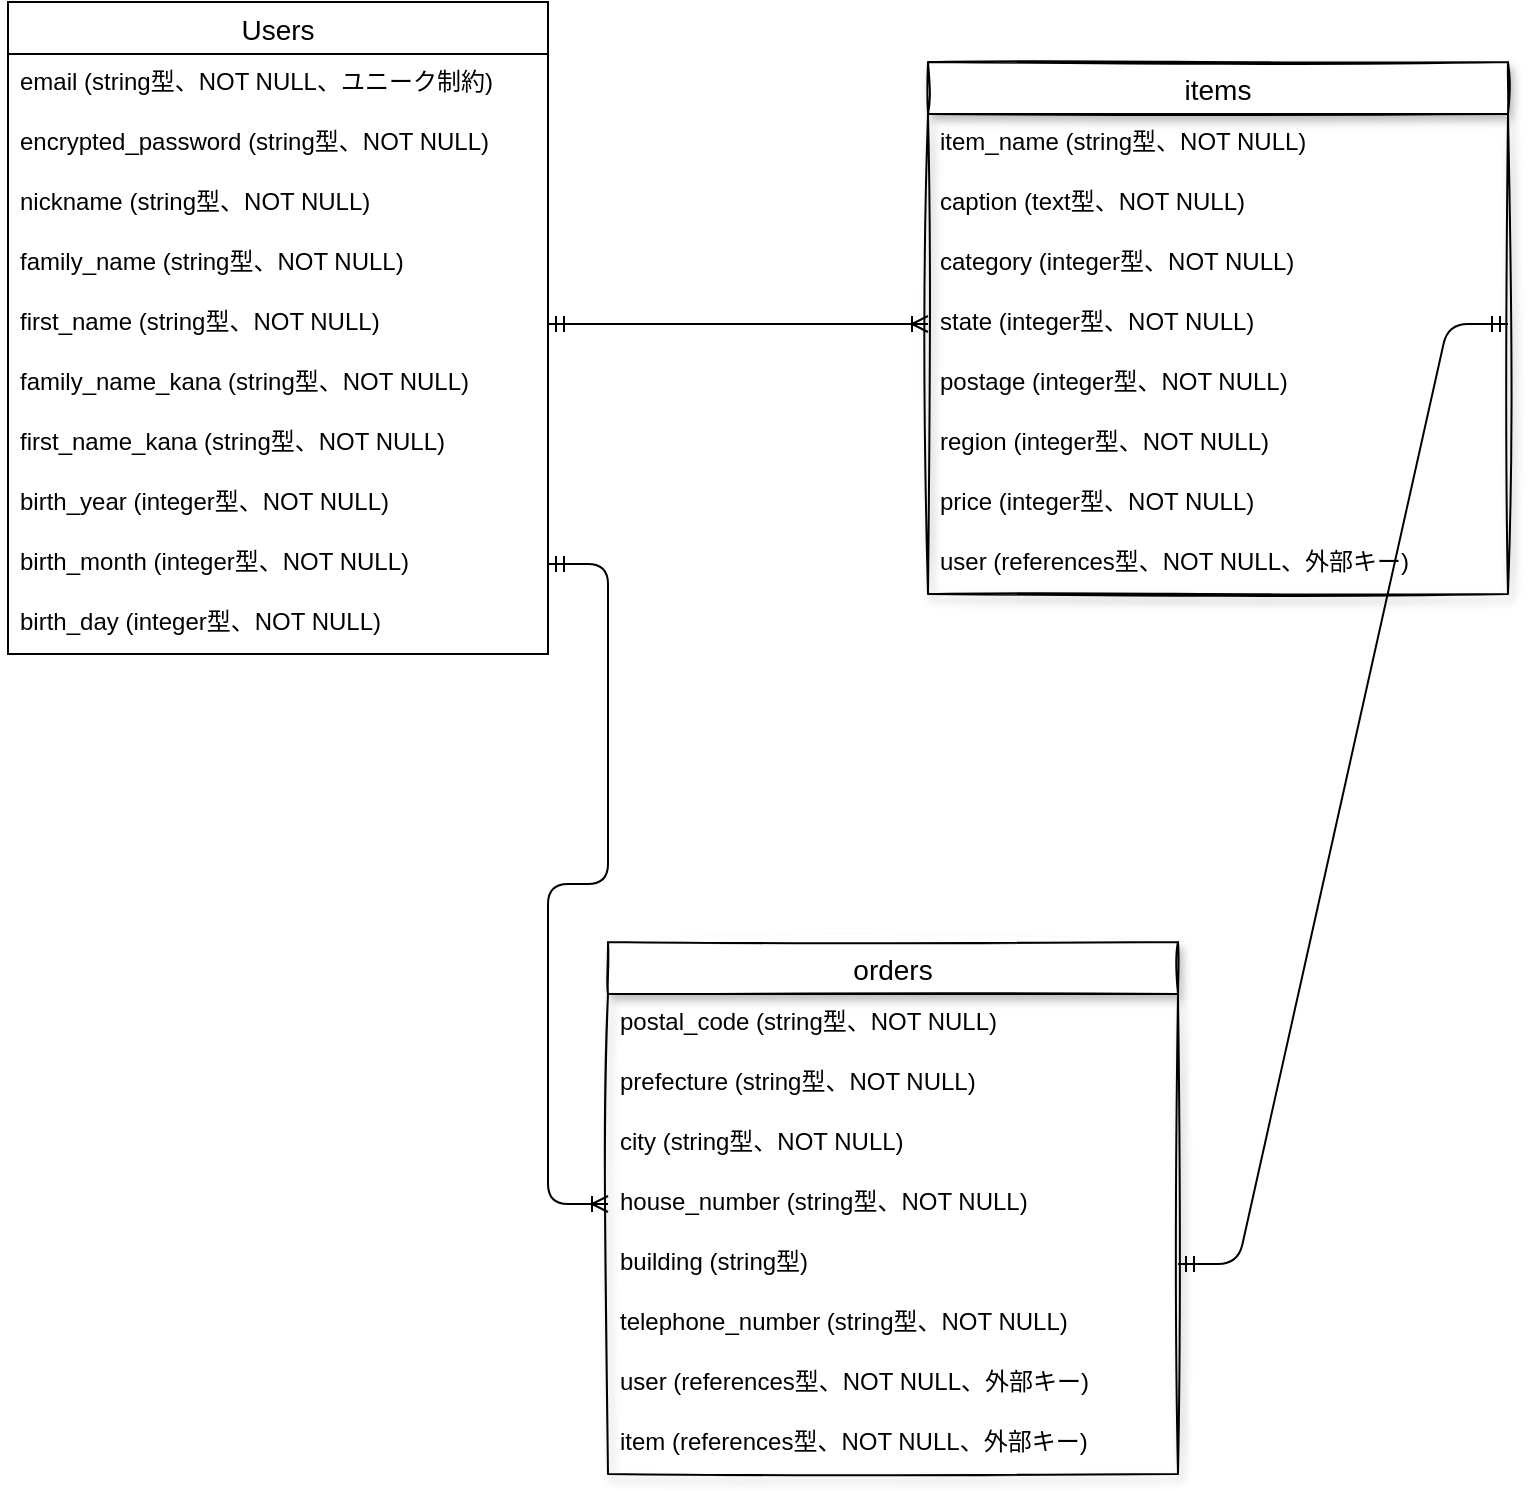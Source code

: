 <mxfile>
    <diagram id="u48HK8V3zfw4ky54GSUu" name="ページ1">
        <mxGraphModel dx="2020" dy="2012" grid="1" gridSize="10" guides="1" tooltips="1" connect="1" arrows="0" fold="1" page="1" pageScale="1" pageWidth="827" pageHeight="1169" math="0" shadow="0">
            <root>
                <mxCell id="0"/>
                <mxCell id="1" parent="0"/>
                <mxCell id="3" value="Users" style="swimlane;fontStyle=0;childLayout=stackLayout;horizontal=1;startSize=26;horizontalStack=0;resizeParent=1;resizeParentMax=0;resizeLast=0;collapsible=1;marginBottom=0;align=center;fontSize=14;" vertex="1" parent="1">
                    <mxGeometry x="40" y="130" width="270" height="326" as="geometry">
                        <mxRectangle x="50" y="70" width="80" height="30" as="alternateBounds"/>
                    </mxGeometry>
                </mxCell>
                <mxCell id="4" value="email (string型、NOT NULL、ユニーク制約)" style="text;strokeColor=none;fillColor=none;spacingLeft=4;spacingRight=4;overflow=hidden;rotatable=0;points=[[0,0.5],[1,0.5]];portConstraint=eastwest;fontSize=12;" vertex="1" parent="3">
                    <mxGeometry y="26" width="270" height="30" as="geometry"/>
                </mxCell>
                <mxCell id="5" value="encrypted_password (string型、NOT NULL)" style="text;strokeColor=none;fillColor=none;spacingLeft=4;spacingRight=4;overflow=hidden;rotatable=0;points=[[0,0.5],[1,0.5]];portConstraint=eastwest;fontSize=12;" vertex="1" parent="3">
                    <mxGeometry y="56" width="270" height="30" as="geometry"/>
                </mxCell>
                <mxCell id="6" value="nickname (string型、NOT NULL)" style="text;strokeColor=none;fillColor=none;spacingLeft=4;spacingRight=4;overflow=hidden;rotatable=0;points=[[0,0.5],[1,0.5]];portConstraint=eastwest;fontSize=12;shadow=1;sketch=1;curveFitting=1;jiggle=2;" vertex="1" parent="3">
                    <mxGeometry y="86" width="270" height="30" as="geometry"/>
                </mxCell>
                <mxCell id="10" value="family_name (string型、NOT NULL)" style="text;strokeColor=none;fillColor=none;spacingLeft=4;spacingRight=4;overflow=hidden;rotatable=0;points=[[0,0.5],[1,0.5]];portConstraint=eastwest;fontSize=12;shadow=1;sketch=1;curveFitting=1;jiggle=2;" vertex="1" parent="3">
                    <mxGeometry y="116" width="270" height="30" as="geometry"/>
                </mxCell>
                <mxCell id="11" value="first_name (string型、NOT NULL)" style="text;strokeColor=none;fillColor=none;spacingLeft=4;spacingRight=4;overflow=hidden;rotatable=0;points=[[0,0.5],[1,0.5]];portConstraint=eastwest;fontSize=12;shadow=1;sketch=1;curveFitting=1;jiggle=2;" vertex="1" parent="3">
                    <mxGeometry y="146" width="270" height="30" as="geometry"/>
                </mxCell>
                <mxCell id="12" value="family_name_kana (string型、NOT NULL)" style="text;strokeColor=none;fillColor=none;spacingLeft=4;spacingRight=4;overflow=hidden;rotatable=0;points=[[0,0.5],[1,0.5]];portConstraint=eastwest;fontSize=12;shadow=1;sketch=1;curveFitting=1;jiggle=2;" vertex="1" parent="3">
                    <mxGeometry y="176" width="270" height="30" as="geometry"/>
                </mxCell>
                <mxCell id="13" value="first_name_kana (string型、NOT NULL)" style="text;strokeColor=none;fillColor=none;spacingLeft=4;spacingRight=4;overflow=hidden;rotatable=0;points=[[0,0.5],[1,0.5]];portConstraint=eastwest;fontSize=12;shadow=1;sketch=1;curveFitting=1;jiggle=2;" vertex="1" parent="3">
                    <mxGeometry y="206" width="270" height="30" as="geometry"/>
                </mxCell>
                <mxCell id="14" value="birth_year (integer型、NOT NULL)" style="text;strokeColor=none;fillColor=none;spacingLeft=4;spacingRight=4;overflow=hidden;rotatable=0;points=[[0,0.5],[1,0.5]];portConstraint=eastwest;fontSize=12;shadow=1;sketch=1;curveFitting=1;jiggle=2;" vertex="1" parent="3">
                    <mxGeometry y="236" width="270" height="30" as="geometry"/>
                </mxCell>
                <mxCell id="15" value="birth_month (integer型、NOT NULL)" style="text;strokeColor=none;fillColor=none;spacingLeft=4;spacingRight=4;overflow=hidden;rotatable=0;points=[[0,0.5],[1,0.5]];portConstraint=eastwest;fontSize=12;shadow=1;sketch=1;curveFitting=1;jiggle=2;" vertex="1" parent="3">
                    <mxGeometry y="266" width="270" height="30" as="geometry"/>
                </mxCell>
                <mxCell id="16" value="birth_day (integer型、NOT NULL)" style="text;strokeColor=none;fillColor=none;spacingLeft=4;spacingRight=4;overflow=hidden;rotatable=0;points=[[0,0.5],[1,0.5]];portConstraint=eastwest;fontSize=12;shadow=1;sketch=1;curveFitting=1;jiggle=2;" vertex="1" parent="3">
                    <mxGeometry y="296" width="270" height="30" as="geometry"/>
                </mxCell>
                <mxCell id="17" value="items" style="swimlane;fontStyle=0;childLayout=stackLayout;horizontal=1;startSize=26;horizontalStack=0;resizeParent=1;resizeParentMax=0;resizeLast=0;collapsible=1;marginBottom=0;align=center;fontSize=14;shadow=1;sketch=1;" vertex="1" parent="1">
                    <mxGeometry x="500" y="160" width="290" height="266" as="geometry"/>
                </mxCell>
                <mxCell id="18" value="item_name (string型、NOT NULL)" style="text;strokeColor=none;fillColor=none;spacingLeft=4;spacingRight=4;overflow=hidden;rotatable=0;points=[[0,0.5],[1,0.5]];portConstraint=eastwest;fontSize=12;shadow=1;sketch=1;" vertex="1" parent="17">
                    <mxGeometry y="26" width="290" height="30" as="geometry"/>
                </mxCell>
                <mxCell id="19" value="caption (text型、NOT NULL)" style="text;strokeColor=none;fillColor=none;spacingLeft=4;spacingRight=4;overflow=hidden;rotatable=0;points=[[0,0.5],[1,0.5]];portConstraint=eastwest;fontSize=12;shadow=1;sketch=1;" vertex="1" parent="17">
                    <mxGeometry y="56" width="290" height="30" as="geometry"/>
                </mxCell>
                <mxCell id="20" value="category (integer型、NOT NULL)" style="text;strokeColor=none;fillColor=none;spacingLeft=4;spacingRight=4;overflow=hidden;rotatable=0;points=[[0,0.5],[1,0.5]];portConstraint=eastwest;fontSize=12;shadow=1;sketch=1;" vertex="1" parent="17">
                    <mxGeometry y="86" width="290" height="30" as="geometry"/>
                </mxCell>
                <mxCell id="21" value="state (integer型、NOT NULL)" style="text;strokeColor=none;fillColor=none;spacingLeft=4;spacingRight=4;overflow=hidden;rotatable=0;points=[[0,0.5],[1,0.5]];portConstraint=eastwest;fontSize=12;shadow=1;sketch=1;" vertex="1" parent="17">
                    <mxGeometry y="116" width="290" height="30" as="geometry"/>
                </mxCell>
                <mxCell id="22" value="postage (integer型、NOT NULL)" style="text;strokeColor=none;fillColor=none;spacingLeft=4;spacingRight=4;overflow=hidden;rotatable=0;points=[[0,0.5],[1,0.5]];portConstraint=eastwest;fontSize=12;shadow=1;sketch=1;" vertex="1" parent="17">
                    <mxGeometry y="146" width="290" height="30" as="geometry"/>
                </mxCell>
                <mxCell id="23" value="region (integer型、NOT NULL)" style="text;strokeColor=none;fillColor=none;spacingLeft=4;spacingRight=4;overflow=hidden;rotatable=0;points=[[0,0.5],[1,0.5]];portConstraint=eastwest;fontSize=12;shadow=1;sketch=1;" vertex="1" parent="17">
                    <mxGeometry y="176" width="290" height="30" as="geometry"/>
                </mxCell>
                <mxCell id="24" value="price (integer型、NOT NULL)" style="text;strokeColor=none;fillColor=none;spacingLeft=4;spacingRight=4;overflow=hidden;rotatable=0;points=[[0,0.5],[1,0.5]];portConstraint=eastwest;fontSize=12;shadow=1;sketch=1;" vertex="1" parent="17">
                    <mxGeometry y="206" width="290" height="30" as="geometry"/>
                </mxCell>
                <mxCell id="25" value="user (references型、NOT NULL、外部キー)" style="text;strokeColor=none;fillColor=none;spacingLeft=4;spacingRight=4;overflow=hidden;rotatable=0;points=[[0,0.5],[1,0.5]];portConstraint=eastwest;fontSize=12;shadow=1;sketch=1;" vertex="1" parent="17">
                    <mxGeometry y="236" width="290" height="30" as="geometry"/>
                </mxCell>
                <mxCell id="26" value="orders" style="swimlane;fontStyle=0;childLayout=stackLayout;horizontal=1;startSize=26;horizontalStack=0;resizeParent=1;resizeParentMax=0;resizeLast=0;collapsible=1;marginBottom=0;align=center;fontSize=14;shadow=1;sketch=1;" vertex="1" parent="1">
                    <mxGeometry x="340" y="600" width="285" height="266" as="geometry"/>
                </mxCell>
                <mxCell id="27" value="postal_code (string型、NOT NULL)" style="text;strokeColor=none;fillColor=none;spacingLeft=4;spacingRight=4;overflow=hidden;rotatable=0;points=[[0,0.5],[1,0.5]];portConstraint=eastwest;fontSize=12;shadow=1;sketch=1;html=1;" vertex="1" parent="26">
                    <mxGeometry y="26" width="285" height="30" as="geometry"/>
                </mxCell>
                <mxCell id="28" value="prefecture (string型、NOT NULL)" style="text;strokeColor=none;fillColor=none;spacingLeft=4;spacingRight=4;overflow=hidden;rotatable=0;points=[[0,0.5],[1,0.5]];portConstraint=eastwest;fontSize=12;shadow=1;sketch=1;" vertex="1" parent="26">
                    <mxGeometry y="56" width="285" height="30" as="geometry"/>
                </mxCell>
                <mxCell id="29" value="city (string型、NOT NULL)" style="text;strokeColor=none;fillColor=none;spacingLeft=4;spacingRight=4;overflow=hidden;rotatable=0;points=[[0,0.5],[1,0.5]];portConstraint=eastwest;fontSize=12;shadow=1;sketch=1;" vertex="1" parent="26">
                    <mxGeometry y="86" width="285" height="30" as="geometry"/>
                </mxCell>
                <mxCell id="30" value="house_number (string型、NOT NULL)" style="text;strokeColor=none;fillColor=none;spacingLeft=4;spacingRight=4;overflow=hidden;rotatable=0;points=[[0,0.5],[1,0.5]];portConstraint=eastwest;fontSize=12;shadow=1;sketch=1;" vertex="1" parent="26">
                    <mxGeometry y="116" width="285" height="30" as="geometry"/>
                </mxCell>
                <mxCell id="31" value="building (string型)" style="text;strokeColor=none;fillColor=none;spacingLeft=4;spacingRight=4;overflow=hidden;rotatable=0;points=[[0,0.5],[1,0.5]];portConstraint=eastwest;fontSize=12;shadow=1;sketch=1;" vertex="1" parent="26">
                    <mxGeometry y="146" width="285" height="30" as="geometry"/>
                </mxCell>
                <mxCell id="32" value="telephone_number (string型、NOT NULL)" style="text;strokeColor=none;fillColor=none;spacingLeft=4;spacingRight=4;overflow=hidden;rotatable=0;points=[[0,0.5],[1,0.5]];portConstraint=eastwest;fontSize=12;shadow=1;sketch=1;" vertex="1" parent="26">
                    <mxGeometry y="176" width="285" height="30" as="geometry"/>
                </mxCell>
                <mxCell id="33" value="user (references型、NOT NULL、外部キー)" style="text;strokeColor=none;fillColor=none;spacingLeft=4;spacingRight=4;overflow=hidden;rotatable=0;points=[[0,0.5],[1,0.5]];portConstraint=eastwest;fontSize=12;shadow=1;sketch=1;" vertex="1" parent="26">
                    <mxGeometry y="206" width="285" height="30" as="geometry"/>
                </mxCell>
                <mxCell id="34" value="item (references型、NOT NULL、外部キー)" style="text;strokeColor=none;fillColor=none;spacingLeft=4;spacingRight=4;overflow=hidden;rotatable=0;points=[[0,0.5],[1,0.5]];portConstraint=eastwest;fontSize=12;shadow=1;sketch=1;" vertex="1" parent="26">
                    <mxGeometry y="236" width="285" height="30" as="geometry"/>
                </mxCell>
                <mxCell id="46" value="" style="edgeStyle=entityRelationEdgeStyle;fontSize=12;html=1;endArrow=ERoneToMany;startArrow=ERmandOne;exitX=1;exitY=0.5;exitDx=0;exitDy=0;entryX=0;entryY=0.5;entryDx=0;entryDy=0;" edge="1" parent="1" source="11" target="21">
                    <mxGeometry width="100" height="100" relative="1" as="geometry">
                        <mxPoint x="400" y="640" as="sourcePoint"/>
                        <mxPoint x="500" y="540" as="targetPoint"/>
                    </mxGeometry>
                </mxCell>
                <mxCell id="51" value="" style="edgeStyle=entityRelationEdgeStyle;fontSize=12;html=1;endArrow=ERoneToMany;startArrow=ERmandOne;exitX=1;exitY=0.5;exitDx=0;exitDy=0;entryX=0;entryY=0.5;entryDx=0;entryDy=0;" edge="1" parent="1" source="15" target="30">
                    <mxGeometry width="100" height="100" relative="1" as="geometry">
                        <mxPoint x="420" y="770" as="sourcePoint"/>
                        <mxPoint x="710" y="680" as="targetPoint"/>
                    </mxGeometry>
                </mxCell>
                <mxCell id="52" value="" style="edgeStyle=entityRelationEdgeStyle;fontSize=12;html=1;endArrow=ERmandOne;startArrow=ERmandOne;exitX=1;exitY=0.5;exitDx=0;exitDy=0;entryX=1;entryY=0.5;entryDx=0;entryDy=0;" edge="1" parent="1" source="31" target="21">
                    <mxGeometry width="100" height="100" relative="1" as="geometry">
                        <mxPoint x="420" y="710" as="sourcePoint"/>
                        <mxPoint x="800" y="460" as="targetPoint"/>
                    </mxGeometry>
                </mxCell>
            </root>
        </mxGraphModel>
    </diagram>
</mxfile>